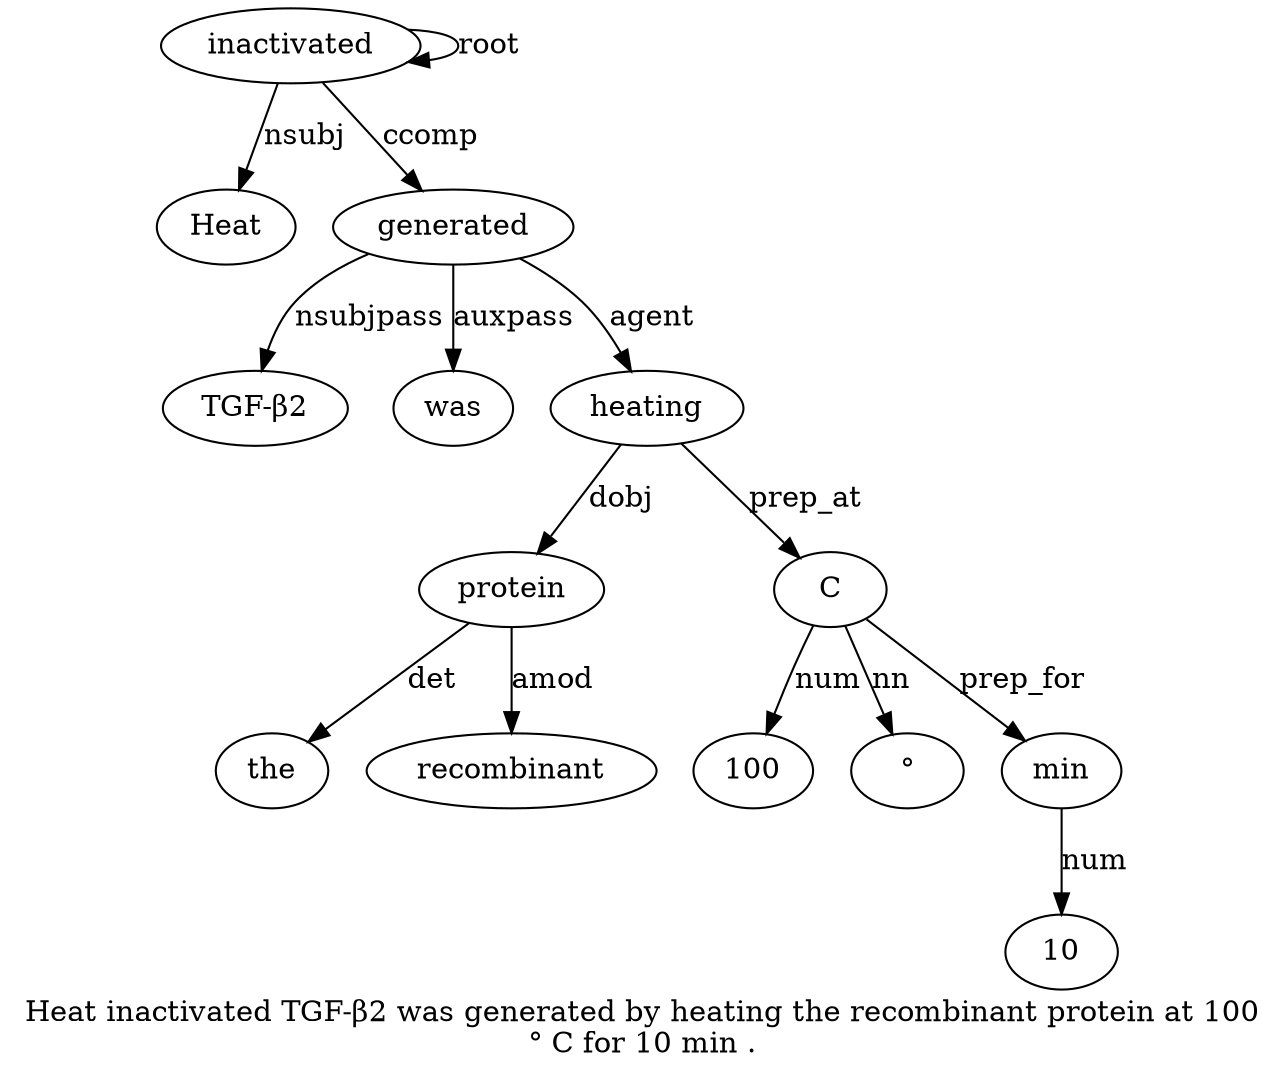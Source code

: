 digraph "Heat inactivated TGF-β2 was generated by heating the recombinant protein at 100 ° C for 10 min ." {
label="Heat inactivated TGF-β2 was generated by heating the recombinant protein at 100
° C for 10 min .";
inactivated2 [style=filled, fillcolor=white, label=inactivated];
Heat1 [style=filled, fillcolor=white, label=Heat];
inactivated2 -> Heat1  [label=nsubj];
inactivated2 -> inactivated2  [label=root];
generated5 [style=filled, fillcolor=white, label=generated];
"TGF-β23" [style=filled, fillcolor=white, label="TGF-β2"];
generated5 -> "TGF-β23"  [label=nsubjpass];
was4 [style=filled, fillcolor=white, label=was];
generated5 -> was4  [label=auxpass];
inactivated2 -> generated5  [label=ccomp];
heating7 [style=filled, fillcolor=white, label=heating];
generated5 -> heating7  [label=agent];
protein10 [style=filled, fillcolor=white, label=protein];
the8 [style=filled, fillcolor=white, label=the];
protein10 -> the8  [label=det];
recombinant9 [style=filled, fillcolor=white, label=recombinant];
protein10 -> recombinant9  [label=amod];
heating7 -> protein10  [label=dobj];
C14 [style=filled, fillcolor=white, label=C];
10012 [style=filled, fillcolor=white, label=100];
C14 -> 10012  [label=num];
"°13" [style=filled, fillcolor=white, label="°"];
C14 -> "°13"  [label=nn];
heating7 -> C14  [label=prep_at];
min17 [style=filled, fillcolor=white, label=min];
1016 [style=filled, fillcolor=white, label=10];
min17 -> 1016  [label=num];
C14 -> min17  [label=prep_for];
}
